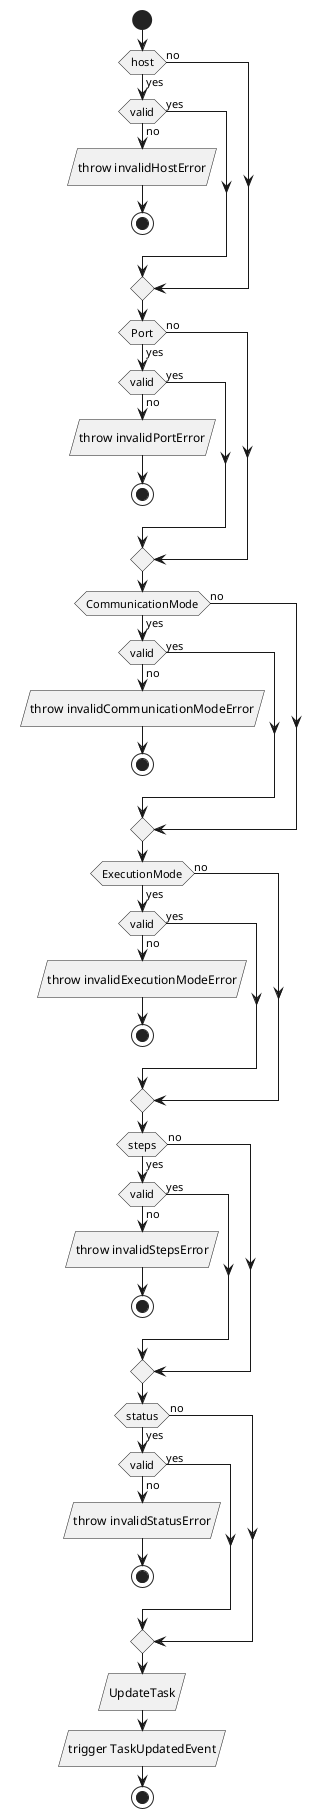 @startuml
start
if (host) then (yes)
    if (valid) then (no)
        :throw invalidHostError/
        stop
    else (yes)
    endif
else (no)
endif
if (Port) then (yes)
        if (valid) then (no)
            :throw invalidPortError/
            stop
        else (yes)
        endif
else (no)
endif
if (CommunicationMode) then (yes)
        if (valid) then (no)
            :throw invalidCommunicationModeError/
            stop
        else (yes)
        endif
else (no)
endif
if (ExecutionMode) then (yes)
        if (valid) then (no)
            :throw invalidExecutionModeError/
            stop
        else (yes)
        endif
else (no)
endif
if (steps) then (yes)
        if (valid) then (no)
            :throw invalidStepsError/
            stop
        else (yes)
        endif
else (no)
endif
if (status) then (yes)
        if (valid) then (no)
            :throw invalidStatusError/
            stop
        else (yes)
        endif
else (no)
endif
:UpdateTask/
:trigger TaskUpdatedEvent/
stop
@enduml